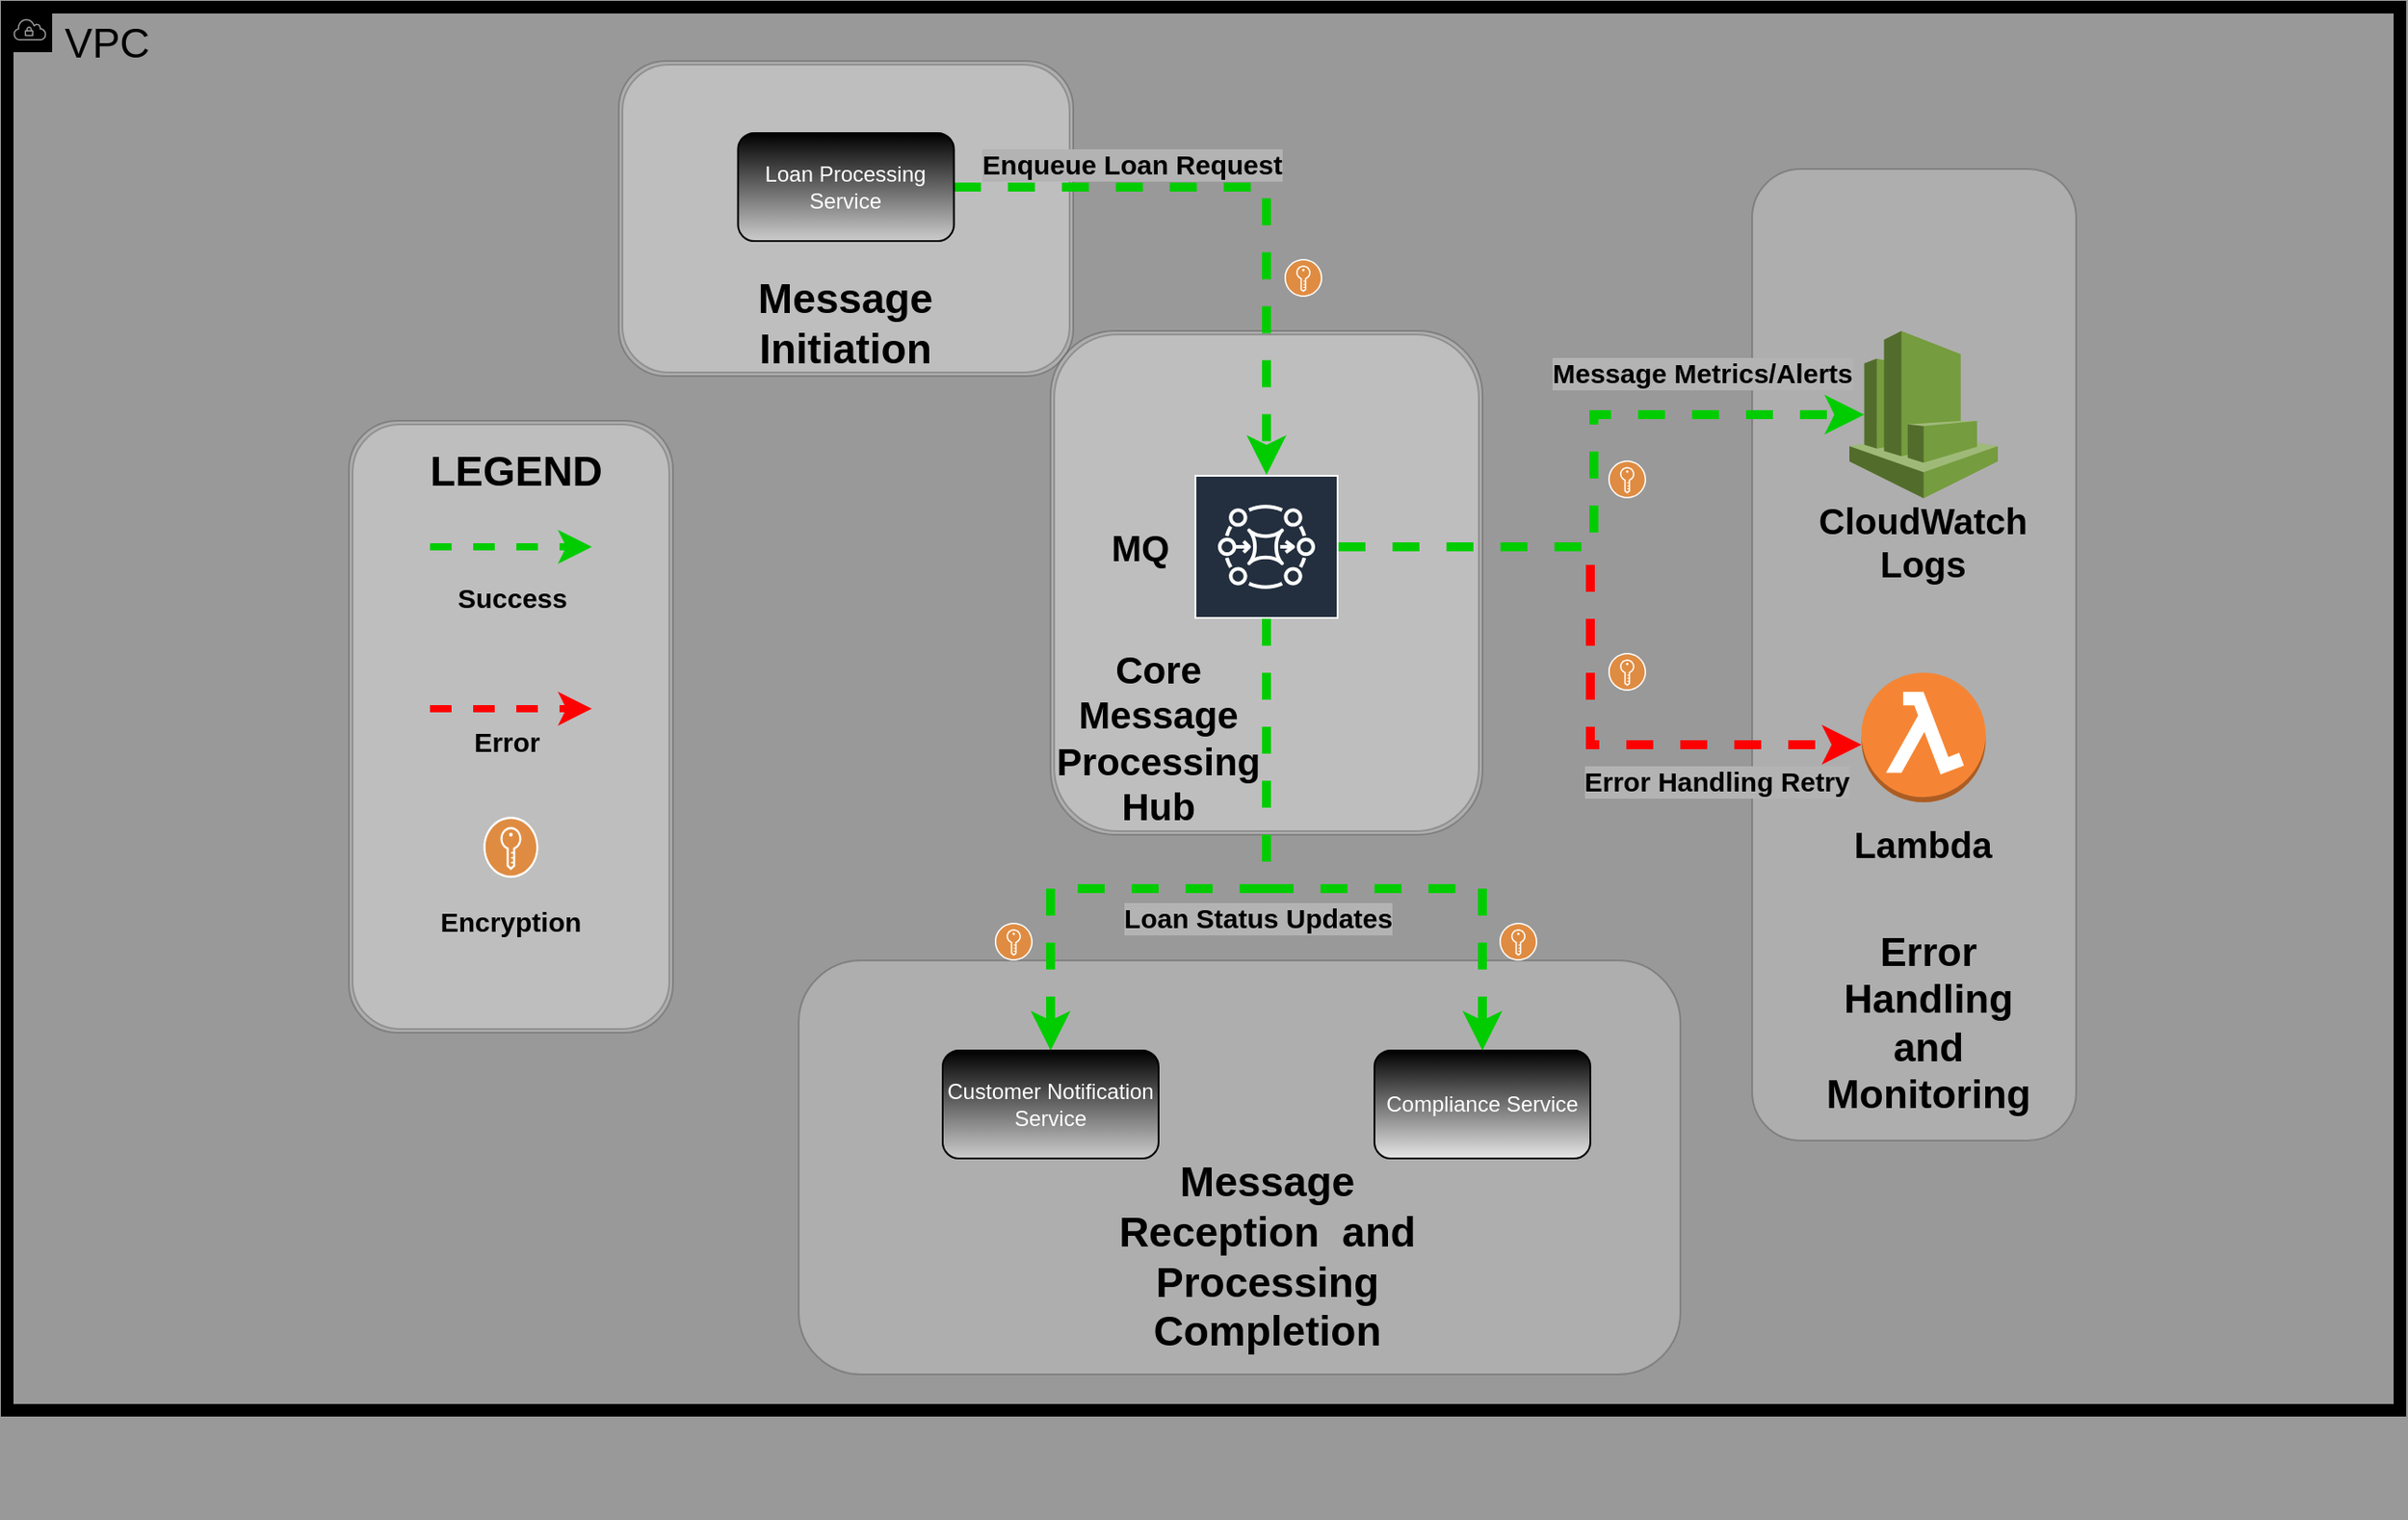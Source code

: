 <mxfile version="24.8.0">
  <diagram name="Page-1" id="SkigJRigNg3A36J5fPUV">
    <mxGraphModel dx="2173" dy="1920" grid="1" gridSize="10" guides="1" tooltips="1" connect="1" arrows="1" fold="1" page="1" pageScale="1" pageWidth="850" pageHeight="1100" background="#999999" math="0" shadow="0">
      <root>
        <mxCell id="0" />
        <mxCell id="1" parent="0" />
        <mxCell id="YzbT-L8hGDfXFzFk-YVD-21" value="a" style="shape=ext;double=1;rounded=1;whiteSpace=wrap;html=1;textOpacity=0;opacity=20;" parent="1" vertex="1">
          <mxGeometry x="-10" y="-10" width="252.5" height="175" as="geometry" />
        </mxCell>
        <mxCell id="YzbT-L8hGDfXFzFk-YVD-18" value="" style="shape=ext;double=1;rounded=1;whiteSpace=wrap;html=1;opacity=20;" parent="1" vertex="1">
          <mxGeometry x="230" y="140" width="240" height="280" as="geometry" />
        </mxCell>
        <mxCell id="YzbT-L8hGDfXFzFk-YVD-16" value="" style="rounded=1;whiteSpace=wrap;html=1;opacity=20;" parent="1" vertex="1">
          <mxGeometry x="90" y="490" width="490" height="230" as="geometry" />
        </mxCell>
        <mxCell id="YzbT-L8hGDfXFzFk-YVD-11" value="" style="rounded=1;whiteSpace=wrap;html=1;opacity=20;" parent="1" vertex="1">
          <mxGeometry x="620" y="50" width="180" height="540" as="geometry" />
        </mxCell>
        <mxCell id="fFSCSp_Biz5DmQAELRgy-18" style="edgeStyle=orthogonalEdgeStyle;rounded=0;orthogonalLoop=1;jettySize=auto;html=1;strokeColor=#00CC00;strokeWidth=5;dashed=1;" edge="1" parent="1" source="YzbT-L8hGDfXFzFk-YVD-1" target="YzbT-L8hGDfXFzFk-YVD-5">
          <mxGeometry relative="1" as="geometry">
            <Array as="points">
              <mxPoint x="350" y="450" />
              <mxPoint x="230" y="450" />
            </Array>
          </mxGeometry>
        </mxCell>
        <mxCell id="fFSCSp_Biz5DmQAELRgy-19" style="edgeStyle=orthogonalEdgeStyle;rounded=0;orthogonalLoop=1;jettySize=auto;html=1;strokeColor=#00CC00;dashed=1;strokeWidth=5;" edge="1" parent="1" source="YzbT-L8hGDfXFzFk-YVD-1" target="YzbT-L8hGDfXFzFk-YVD-4">
          <mxGeometry relative="1" as="geometry">
            <Array as="points">
              <mxPoint x="350" y="450" />
              <mxPoint x="470" y="450" />
            </Array>
          </mxGeometry>
        </mxCell>
        <mxCell id="YzbT-L8hGDfXFzFk-YVD-1" value="" style="sketch=0;outlineConnect=0;fontColor=#232F3E;gradientColor=none;strokeColor=#ffffff;fillColor=#232F3E;dashed=0;verticalLabelPosition=middle;verticalAlign=bottom;align=center;html=1;whiteSpace=wrap;fontSize=10;fontStyle=1;spacing=3;shape=mxgraph.aws4.productIcon;prIcon=mxgraph.aws4.mq;" parent="1" vertex="1">
          <mxGeometry x="310" y="220" width="80" height="80" as="geometry" />
        </mxCell>
        <mxCell id="YzbT-L8hGDfXFzFk-YVD-2" value="" style="outlineConnect=0;dashed=0;verticalLabelPosition=bottom;verticalAlign=top;align=center;html=1;shape=mxgraph.aws3.cloudwatch;fillColor=#759C3E;gradientColor=none;" parent="1" vertex="1">
          <mxGeometry x="674" y="140" width="82.5" height="93" as="geometry" />
        </mxCell>
        <mxCell id="YzbT-L8hGDfXFzFk-YVD-4" value="&lt;font color=&quot;#ffffff&quot;&gt;Compliance Service&lt;/font&gt;" style="rounded=1;whiteSpace=wrap;html=1;fillColor=#E6E6E6;gradientColor=#000000;strokeColor=#000000;gradientDirection=north;" parent="1" vertex="1">
          <mxGeometry x="410" y="540" width="120" height="60" as="geometry" />
        </mxCell>
        <mxCell id="YzbT-L8hGDfXFzFk-YVD-5" value="&lt;font color=&quot;#ffffff&quot;&gt;Customer Notification Service&lt;/font&gt;" style="rounded=1;whiteSpace=wrap;html=1;fillColor=#CCCCCC;gradientColor=#000000;strokeColor=#000000;gradientDirection=north;" parent="1" vertex="1">
          <mxGeometry x="170" y="540" width="120" height="60" as="geometry" />
        </mxCell>
        <mxCell id="fFSCSp_Biz5DmQAELRgy-61" style="edgeStyle=orthogonalEdgeStyle;rounded=0;orthogonalLoop=1;jettySize=auto;html=1;exitX=1;exitY=0.5;exitDx=0;exitDy=0;dashed=1;strokeWidth=5;strokeColor=#00CC00;" edge="1" parent="1" source="YzbT-L8hGDfXFzFk-YVD-6" target="YzbT-L8hGDfXFzFk-YVD-1">
          <mxGeometry relative="1" as="geometry" />
        </mxCell>
        <mxCell id="YzbT-L8hGDfXFzFk-YVD-6" value="&lt;font color=&quot;#ffffff&quot;&gt;Loan Processing Service&lt;/font&gt;" style="rounded=1;whiteSpace=wrap;html=1;fillColor=#CCCCCC;gradientColor=#000000;strokeColor=#000000;gradientDirection=north;" parent="1" vertex="1">
          <mxGeometry x="56.25" y="30" width="120" height="60" as="geometry" />
        </mxCell>
        <mxCell id="YzbT-L8hGDfXFzFk-YVD-7" style="edgeStyle=orthogonalEdgeStyle;rounded=0;orthogonalLoop=1;jettySize=auto;html=1;dashed=1;strokeColor=#FF0000;strokeWidth=5;" parent="1" source="YzbT-L8hGDfXFzFk-YVD-1" target="fFSCSp_Biz5DmQAELRgy-54" edge="1">
          <mxGeometry relative="1" as="geometry">
            <mxPoint x="660" y="260" as="targetPoint" />
            <Array as="points">
              <mxPoint x="530" y="260" />
              <mxPoint x="530" y="370" />
            </Array>
          </mxGeometry>
        </mxCell>
        <mxCell id="YzbT-L8hGDfXFzFk-YVD-8" value="&lt;font style=&quot;font-size: 15px;&quot;&gt;Error Handling Retry&lt;/font&gt;" style="edgeLabel;html=1;align=center;verticalAlign=middle;resizable=0;points=[];labelBackgroundColor=#B3B3B3;fontStyle=1" parent="YzbT-L8hGDfXFzFk-YVD-7" vertex="1" connectable="0">
          <mxGeometry x="-0.353" y="-6" relative="1" as="geometry">
            <mxPoint x="80" y="124" as="offset" />
          </mxGeometry>
        </mxCell>
        <mxCell id="YzbT-L8hGDfXFzFk-YVD-9" style="edgeStyle=orthogonalEdgeStyle;rounded=0;orthogonalLoop=1;jettySize=auto;html=1;entryX=0.1;entryY=0.5;entryDx=0;entryDy=0;entryPerimeter=0;strokeWidth=5;dashed=1;strokeColor=#00CC00;" parent="1" source="YzbT-L8hGDfXFzFk-YVD-1" target="YzbT-L8hGDfXFzFk-YVD-2" edge="1">
          <mxGeometry relative="1" as="geometry" />
        </mxCell>
        <mxCell id="YzbT-L8hGDfXFzFk-YVD-10" value="&lt;font style=&quot;font-size: 15px;&quot;&gt;Message Metrics/Alerts&lt;/font&gt;" style="edgeLabel;html=1;align=center;verticalAlign=middle;resizable=0;points=[];labelBackgroundColor=#B3B3B3;fontStyle=1" parent="1" vertex="1" connectable="0">
          <mxGeometry x="590.001" y="280" as="geometry">
            <mxPoint x="2" y="-117" as="offset" />
          </mxGeometry>
        </mxCell>
        <mxCell id="YzbT-L8hGDfXFzFk-YVD-17" value="Message Reception&amp;nbsp; and Processing Completion" style="text;strokeColor=none;align=center;fillColor=none;html=1;verticalAlign=middle;whiteSpace=wrap;rounded=0;fontStyle=1;fontSize=23;" parent="1" vertex="1">
          <mxGeometry x="252.5" y="640" width="195" height="30" as="geometry" />
        </mxCell>
        <mxCell id="YzbT-L8hGDfXFzFk-YVD-19" value="&lt;font style=&quot;font-size: 21px;&quot;&gt;Core Message Processing Hub&lt;/font&gt;" style="text;strokeColor=none;align=center;fillColor=none;html=1;verticalAlign=middle;whiteSpace=wrap;rounded=0;fontSize=15;fontStyle=1" parent="1" vertex="1">
          <mxGeometry x="225" y="351" width="130" height="30" as="geometry" />
        </mxCell>
        <mxCell id="YzbT-L8hGDfXFzFk-YVD-22" value="&lt;font style=&quot;font-size: 23px;&quot;&gt;Message Initiation&lt;/font&gt;" style="text;strokeColor=none;align=center;fillColor=none;html=1;verticalAlign=middle;whiteSpace=wrap;rounded=0;fontSize=15;fontStyle=1" parent="1" vertex="1">
          <mxGeometry x="46.25" y="121" width="140" height="30" as="geometry" />
        </mxCell>
        <mxCell id="YzbT-L8hGDfXFzFk-YVD-24" value="Error Handling and Monitoring" style="text;strokeColor=none;align=center;fillColor=none;html=1;verticalAlign=middle;whiteSpace=wrap;rounded=0;fontSize=22;fontStyle=1" parent="1" vertex="1">
          <mxGeometry x="688.25" y="510" width="60" height="30" as="geometry" />
        </mxCell>
        <mxCell id="lU9kTMsstc44mvVwPtHD-2" value="&lt;font style=&quot;font-size: 15px;&quot;&gt;Enqueue Loan Request&lt;/font&gt;" style="edgeLabel;html=1;align=center;verticalAlign=middle;resizable=0;points=[];labelBackgroundColor=#B3B3B3;fontStyle=1" parent="1" vertex="1" connectable="0">
          <mxGeometry x="630.004" y="381" as="geometry">
            <mxPoint x="-355" y="-334" as="offset" />
          </mxGeometry>
        </mxCell>
        <mxCell id="lU9kTMsstc44mvVwPtHD-3" value="&lt;font style=&quot;font-size: 15px;&quot;&gt;Loan Status Updates&lt;/font&gt;" style="edgeLabel;html=1;align=center;verticalAlign=middle;resizable=0;points=[];labelBackgroundColor=#B3B3B3;fontStyle=1" parent="1" vertex="1" connectable="0">
          <mxGeometry x="700.004" y="800" as="geometry">
            <mxPoint x="-355" y="-334" as="offset" />
          </mxGeometry>
        </mxCell>
        <mxCell id="fFSCSp_Biz5DmQAELRgy-1" value="" style="group" vertex="1" connectable="0" parent="1">
          <mxGeometry x="-160" y="190" width="180" height="340" as="geometry" />
        </mxCell>
        <mxCell id="fFSCSp_Biz5DmQAELRgy-2" value="" style="shape=ext;double=1;rounded=1;whiteSpace=wrap;html=1;opacity=20;" vertex="1" parent="fFSCSp_Biz5DmQAELRgy-1">
          <mxGeometry width="180" height="340.0" as="geometry" />
        </mxCell>
        <mxCell id="fFSCSp_Biz5DmQAELRgy-3" value="" style="endArrow=classic;html=1;rounded=0;entryX=0.833;entryY=0.83;entryDx=0;entryDy=0;entryPerimeter=0;dashed=1;strokeColor=#00CC00;strokeWidth=4;" edge="1" parent="fFSCSp_Biz5DmQAELRgy-1">
          <mxGeometry width="50" height="50" relative="1" as="geometry">
            <mxPoint x="45.03" y="69.997" as="sourcePoint" />
            <mxPoint x="134.97" y="70.026" as="targetPoint" />
          </mxGeometry>
        </mxCell>
        <mxCell id="fFSCSp_Biz5DmQAELRgy-4" value="" style="endArrow=classic;html=1;rounded=0;entryX=0.833;entryY=0.83;entryDx=0;entryDy=0;entryPerimeter=0;strokeColor=#FF0000;dashed=1;strokeWidth=4;" edge="1" parent="fFSCSp_Biz5DmQAELRgy-1">
          <mxGeometry width="50" height="50" relative="1" as="geometry">
            <mxPoint x="45" y="160.0" as="sourcePoint" />
            <mxPoint x="135" y="160.0" as="targetPoint" />
          </mxGeometry>
        </mxCell>
        <mxCell id="fFSCSp_Biz5DmQAELRgy-11" value="&lt;b&gt;&lt;font style=&quot;font-size: 15px;&quot;&gt;Success&amp;nbsp;&lt;/font&gt;&lt;/b&gt;" style="text;strokeColor=none;align=center;fillColor=none;html=1;verticalAlign=middle;whiteSpace=wrap;rounded=0;" vertex="1" parent="fFSCSp_Biz5DmQAELRgy-1">
          <mxGeometry x="63" y="90.003" width="60" height="16.721" as="geometry" />
        </mxCell>
        <mxCell id="fFSCSp_Biz5DmQAELRgy-12" value="&lt;b&gt;&lt;font style=&quot;font-size: 15px;&quot;&gt;Error&amp;nbsp;&lt;/font&gt;&lt;/b&gt;" style="text;strokeColor=none;align=center;fillColor=none;html=1;verticalAlign=middle;whiteSpace=wrap;rounded=0;" vertex="1" parent="fFSCSp_Biz5DmQAELRgy-1">
          <mxGeometry x="60" y="170.004" width="60" height="16.721" as="geometry" />
        </mxCell>
        <mxCell id="fFSCSp_Biz5DmQAELRgy-13" value="&lt;b style=&quot;&quot;&gt;&lt;font style=&quot;font-size: 23px;&quot;&gt;LEGEND&lt;/font&gt;&lt;/b&gt;" style="text;strokeColor=none;align=center;fillColor=none;html=1;verticalAlign=middle;whiteSpace=wrap;rounded=0;fontSize=18;" vertex="1" parent="fFSCSp_Biz5DmQAELRgy-1">
          <mxGeometry x="63" y="19.997" width="60" height="16.721" as="geometry" />
        </mxCell>
        <mxCell id="fFSCSp_Biz5DmQAELRgy-56" value="" style="sketch=0;pointerEvents=1;shadow=0;dashed=0;html=1;strokeColor=none;fillColor=#DF8C42;labelPosition=center;verticalLabelPosition=bottom;verticalAlign=top;align=center;outlineConnect=0;shape=mxgraph.veeam2.encrypted;" vertex="1" parent="fFSCSp_Biz5DmQAELRgy-1">
          <mxGeometry x="74.75" y="220" width="30.5" height="34" as="geometry" />
        </mxCell>
        <mxCell id="fFSCSp_Biz5DmQAELRgy-57" value="&lt;b&gt;&lt;font style=&quot;font-size: 15px;&quot;&gt;Encryption&lt;/font&gt;&lt;/b&gt;" style="text;strokeColor=none;align=center;fillColor=none;html=1;verticalAlign=middle;whiteSpace=wrap;rounded=0;" vertex="1" parent="fFSCSp_Biz5DmQAELRgy-1">
          <mxGeometry x="60" y="269.997" width="60" height="16.721" as="geometry" />
        </mxCell>
        <mxCell id="fFSCSp_Biz5DmQAELRgy-24" value="&lt;b&gt;&lt;font style=&quot;font-size: 20px;&quot;&gt;CloudWatch Logs&lt;/font&gt;&lt;/b&gt;" style="text;strokeColor=none;align=center;fillColor=none;html=1;verticalAlign=middle;whiteSpace=wrap;rounded=0;" vertex="1" parent="1">
          <mxGeometry x="685.25" y="241.75" width="60" height="30" as="geometry" />
        </mxCell>
        <mxCell id="fFSCSp_Biz5DmQAELRgy-30" value="&lt;b&gt;&lt;font style=&quot;font-size: 20px;&quot;&gt;Lambda&lt;/font&gt;&lt;/b&gt;" style="text;strokeColor=none;align=center;fillColor=none;html=1;verticalAlign=middle;whiteSpace=wrap;rounded=0;" vertex="1" parent="1">
          <mxGeometry x="674" y="410" width="81.75" height="30" as="geometry" />
        </mxCell>
        <mxCell id="fFSCSp_Biz5DmQAELRgy-32" value="&lt;b&gt;&lt;font style=&quot;font-size: 20px;&quot;&gt;MQ&lt;/font&gt;&lt;/b&gt;" style="text;strokeColor=none;align=center;fillColor=none;html=1;verticalAlign=middle;whiteSpace=wrap;rounded=0;" vertex="1" parent="1">
          <mxGeometry x="250" y="245" width="60" height="30" as="geometry" />
        </mxCell>
        <mxCell id="fFSCSp_Biz5DmQAELRgy-34" value="" style="sketch=0;pointerEvents=1;shadow=0;dashed=0;html=1;strokeColor=none;fillColor=#DF8C42;labelPosition=center;verticalLabelPosition=bottom;verticalAlign=top;align=center;outlineConnect=0;shape=mxgraph.veeam2.encrypted;" vertex="1" parent="1">
          <mxGeometry x="199" y="469" width="21" height="21" as="geometry" />
        </mxCell>
        <mxCell id="fFSCSp_Biz5DmQAELRgy-46" value="" style="sketch=0;pointerEvents=1;shadow=0;dashed=0;html=1;strokeColor=none;fillColor=#DF8C42;labelPosition=center;verticalLabelPosition=bottom;verticalAlign=top;align=center;outlineConnect=0;shape=mxgraph.veeam2.encrypted;" vertex="1" parent="1">
          <mxGeometry x="360" y="100" width="21" height="21" as="geometry" />
        </mxCell>
        <mxCell id="fFSCSp_Biz5DmQAELRgy-48" value="" style="sketch=0;pointerEvents=1;shadow=0;dashed=0;html=1;strokeColor=none;fillColor=#DF8C42;labelPosition=center;verticalLabelPosition=bottom;verticalAlign=top;align=center;outlineConnect=0;shape=mxgraph.veeam2.encrypted;" vertex="1" parent="1">
          <mxGeometry x="540" y="212" width="21" height="21" as="geometry" />
        </mxCell>
        <mxCell id="fFSCSp_Biz5DmQAELRgy-50" value="" style="sketch=0;pointerEvents=1;shadow=0;dashed=0;html=1;strokeColor=none;fillColor=#DF8C42;labelPosition=center;verticalLabelPosition=bottom;verticalAlign=top;align=center;outlineConnect=0;shape=mxgraph.veeam2.encrypted;" vertex="1" parent="1">
          <mxGeometry x="540" y="319" width="21" height="21" as="geometry" />
        </mxCell>
        <mxCell id="fFSCSp_Biz5DmQAELRgy-52" value="" style="sketch=0;pointerEvents=1;shadow=0;dashed=0;html=1;strokeColor=none;fillColor=#DF8C42;labelPosition=center;verticalLabelPosition=bottom;verticalAlign=top;align=center;outlineConnect=0;shape=mxgraph.veeam2.encrypted;" vertex="1" parent="1">
          <mxGeometry x="479.5" y="469" width="21" height="21" as="geometry" />
        </mxCell>
        <mxCell id="fFSCSp_Biz5DmQAELRgy-54" value="" style="outlineConnect=0;dashed=0;verticalLabelPosition=bottom;verticalAlign=top;align=center;html=1;shape=mxgraph.aws3.lambda_function;fillColor=#F58534;gradientColor=none;" vertex="1" parent="1">
          <mxGeometry x="680.75" y="330" width="69" height="72" as="geometry" />
        </mxCell>
        <mxCell id="fFSCSp_Biz5DmQAELRgy-65" value="&lt;font color=&quot;#000000&quot; style=&quot;font-size: 23px;&quot;&gt;VPC&lt;/font&gt;" style="sketch=0;outlineConnect=0;gradientColor=none;html=1;whiteSpace=wrap;fontSize=12;fontStyle=0;shape=mxgraph.aws4.group;grIcon=mxgraph.aws4.group_vpc;strokeColor=#000000;fillColor=none;verticalAlign=top;align=left;spacingLeft=30;fontColor=#879196;dashed=0;strokeWidth=7;" vertex="1" parent="1">
          <mxGeometry x="-350" y="-40" width="1330" height="780" as="geometry" />
        </mxCell>
      </root>
    </mxGraphModel>
  </diagram>
</mxfile>
